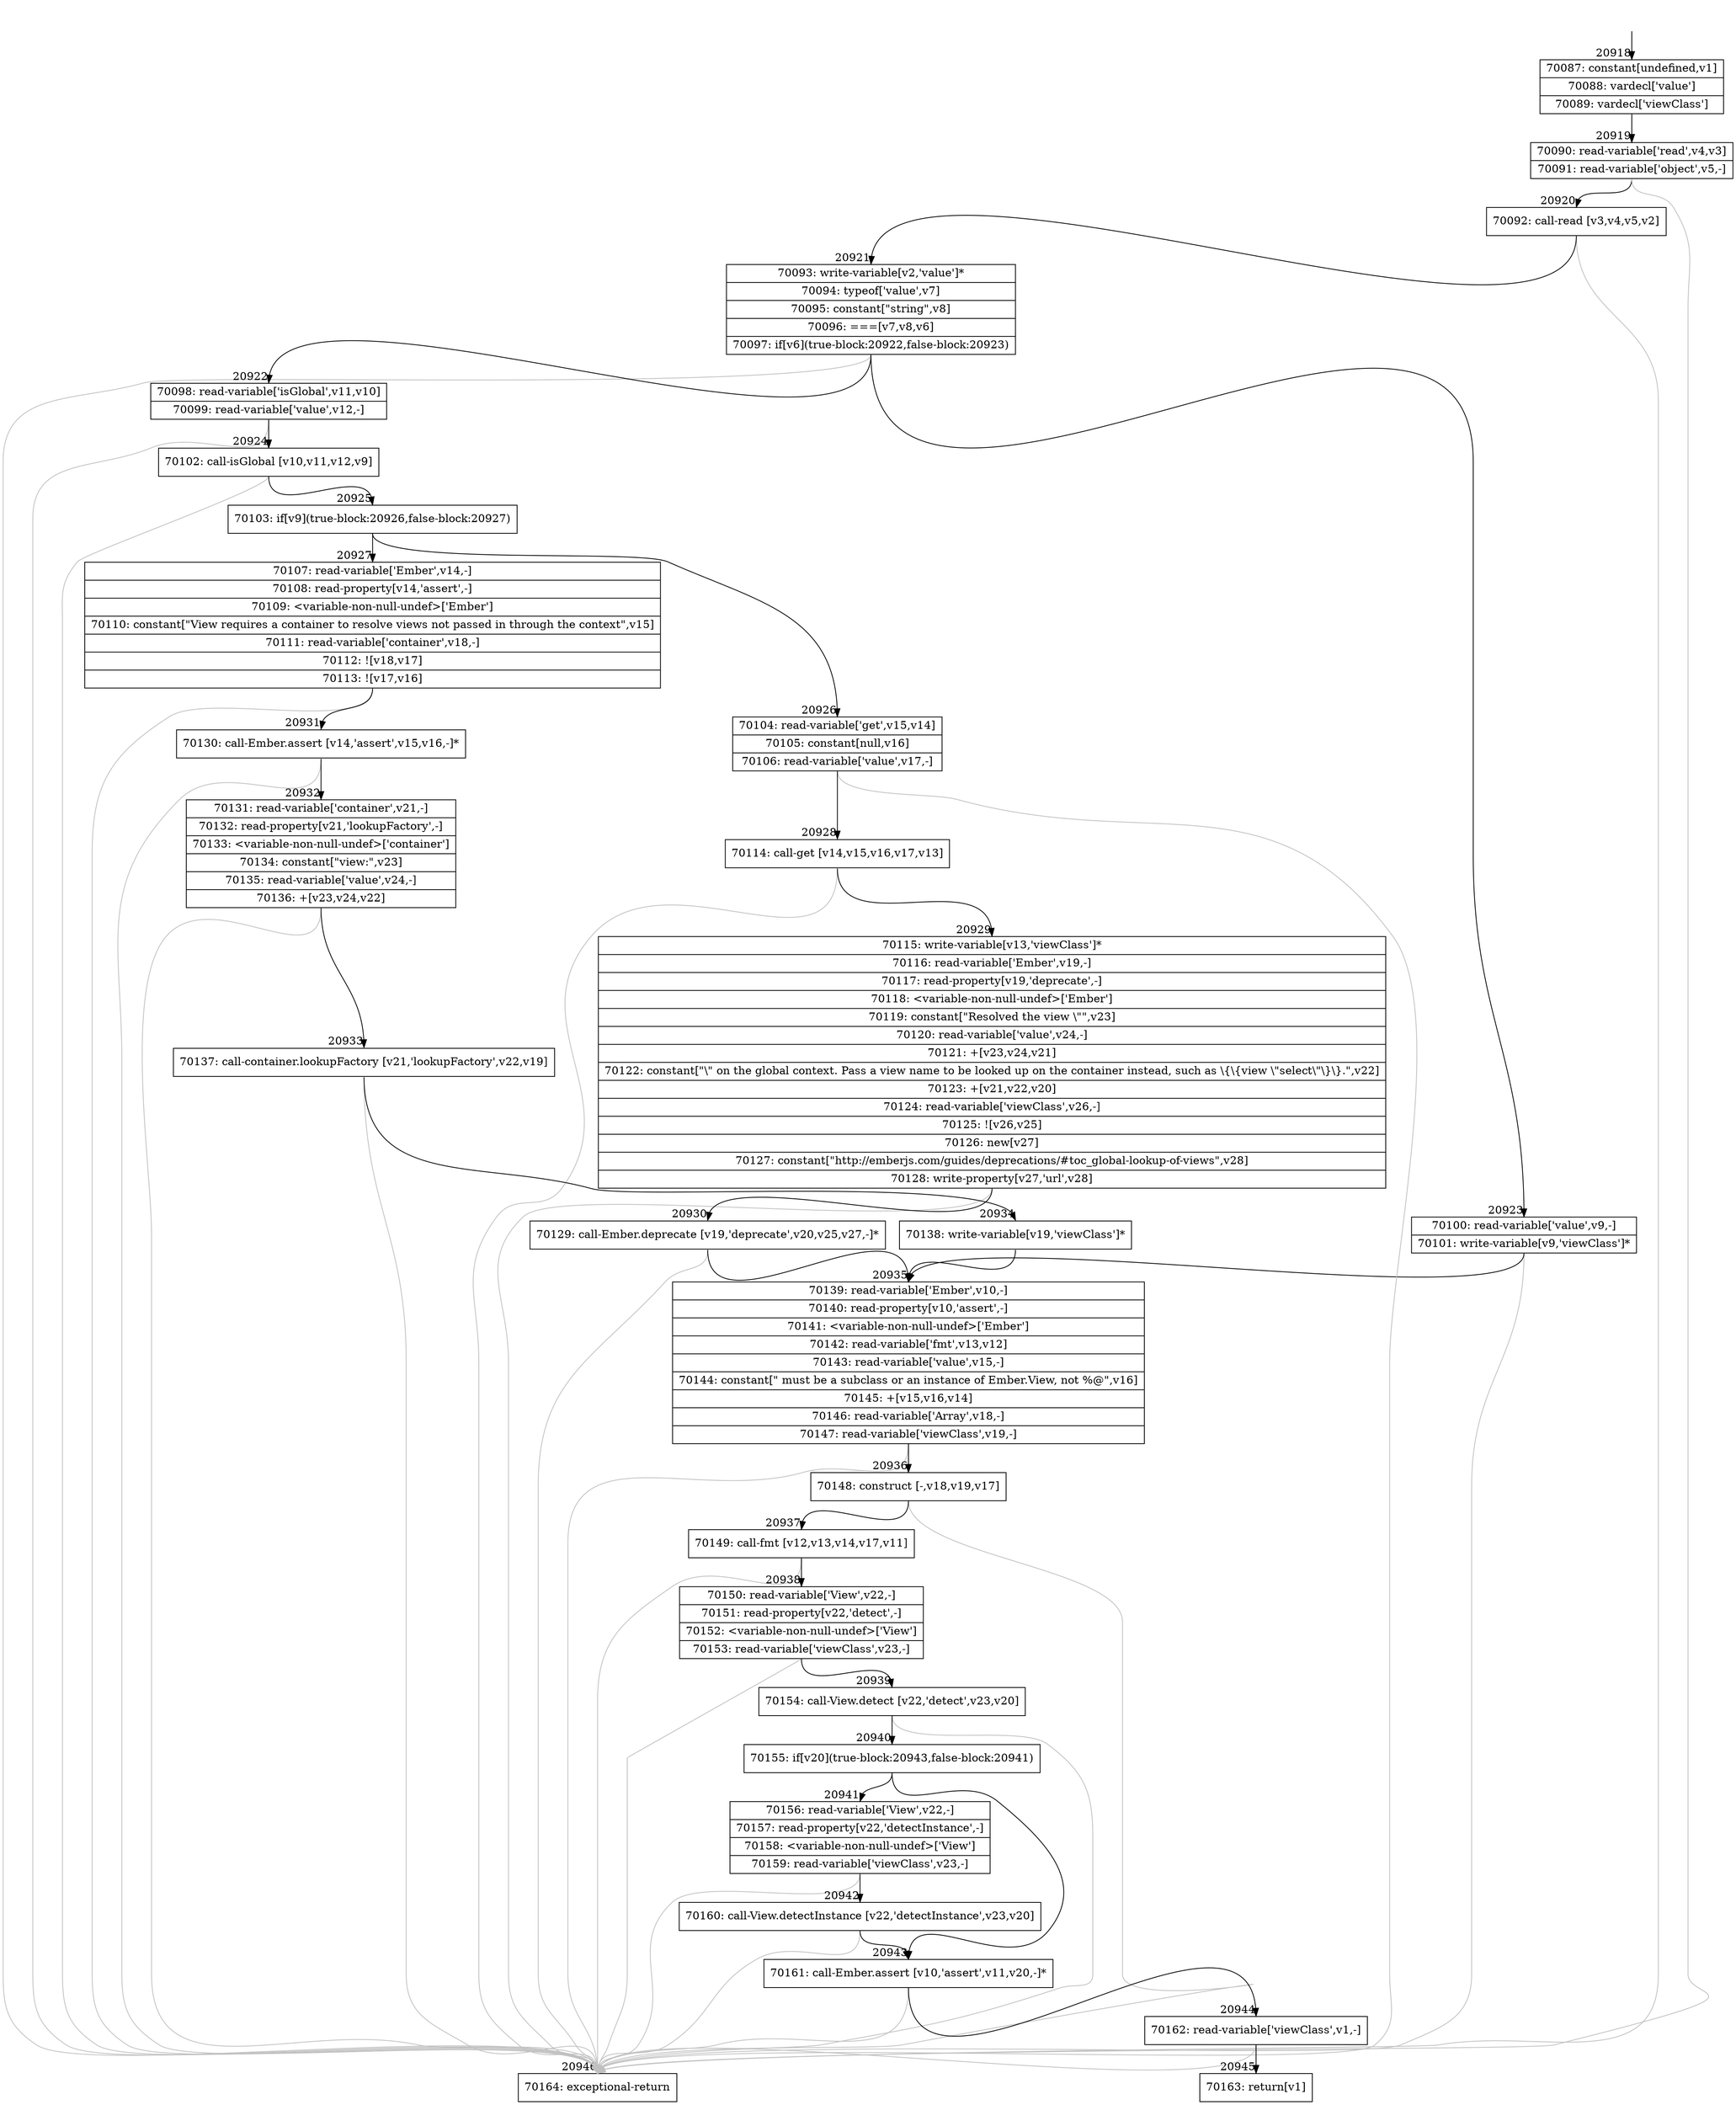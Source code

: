 digraph {
rankdir="TD"
BB_entry1830[shape=none,label=""];
BB_entry1830 -> BB20918 [tailport=s, headport=n, headlabel="    20918"]
BB20918 [shape=record label="{70087: constant[undefined,v1]|70088: vardecl['value']|70089: vardecl['viewClass']}" ] 
BB20918 -> BB20919 [tailport=s, headport=n, headlabel="      20919"]
BB20919 [shape=record label="{70090: read-variable['read',v4,v3]|70091: read-variable['object',v5,-]}" ] 
BB20919 -> BB20920 [tailport=s, headport=n, headlabel="      20920"]
BB20919 -> BB20946 [tailport=s, headport=n, color=gray, headlabel="      20946"]
BB20920 [shape=record label="{70092: call-read [v3,v4,v5,v2]}" ] 
BB20920 -> BB20921 [tailport=s, headport=n, headlabel="      20921"]
BB20920 -> BB20946 [tailport=s, headport=n, color=gray]
BB20921 [shape=record label="{70093: write-variable[v2,'value']*|70094: typeof['value',v7]|70095: constant[\"string\",v8]|70096: ===[v7,v8,v6]|70097: if[v6](true-block:20922,false-block:20923)}" ] 
BB20921 -> BB20922 [tailport=s, headport=n, headlabel="      20922"]
BB20921 -> BB20923 [tailport=s, headport=n, headlabel="      20923"]
BB20921 -> BB20946 [tailport=s, headport=n, color=gray]
BB20922 [shape=record label="{70098: read-variable['isGlobal',v11,v10]|70099: read-variable['value',v12,-]}" ] 
BB20922 -> BB20924 [tailport=s, headport=n, headlabel="      20924"]
BB20922 -> BB20946 [tailport=s, headport=n, color=gray]
BB20923 [shape=record label="{70100: read-variable['value',v9,-]|70101: write-variable[v9,'viewClass']*}" ] 
BB20923 -> BB20935 [tailport=s, headport=n, headlabel="      20935"]
BB20923 -> BB20946 [tailport=s, headport=n, color=gray]
BB20924 [shape=record label="{70102: call-isGlobal [v10,v11,v12,v9]}" ] 
BB20924 -> BB20925 [tailport=s, headport=n, headlabel="      20925"]
BB20924 -> BB20946 [tailport=s, headport=n, color=gray]
BB20925 [shape=record label="{70103: if[v9](true-block:20926,false-block:20927)}" ] 
BB20925 -> BB20926 [tailport=s, headport=n, headlabel="      20926"]
BB20925 -> BB20927 [tailport=s, headport=n, headlabel="      20927"]
BB20926 [shape=record label="{70104: read-variable['get',v15,v14]|70105: constant[null,v16]|70106: read-variable['value',v17,-]}" ] 
BB20926 -> BB20928 [tailport=s, headport=n, headlabel="      20928"]
BB20926 -> BB20946 [tailport=s, headport=n, color=gray]
BB20927 [shape=record label="{70107: read-variable['Ember',v14,-]|70108: read-property[v14,'assert',-]|70109: \<variable-non-null-undef\>['Ember']|70110: constant[\"View requires a container to resolve views not passed in through the context\",v15]|70111: read-variable['container',v18,-]|70112: ![v18,v17]|70113: ![v17,v16]}" ] 
BB20927 -> BB20931 [tailport=s, headport=n, headlabel="      20931"]
BB20927 -> BB20946 [tailport=s, headport=n, color=gray]
BB20928 [shape=record label="{70114: call-get [v14,v15,v16,v17,v13]}" ] 
BB20928 -> BB20929 [tailport=s, headport=n, headlabel="      20929"]
BB20928 -> BB20946 [tailport=s, headport=n, color=gray]
BB20929 [shape=record label="{70115: write-variable[v13,'viewClass']*|70116: read-variable['Ember',v19,-]|70117: read-property[v19,'deprecate',-]|70118: \<variable-non-null-undef\>['Ember']|70119: constant[\"Resolved the view \\\"\",v23]|70120: read-variable['value',v24,-]|70121: +[v23,v24,v21]|70122: constant[\"\\\" on the global context. Pass a view name to be looked up on the container instead, such as \\\{\\\{view \\\"select\\\"\\\}\\\}.\",v22]|70123: +[v21,v22,v20]|70124: read-variable['viewClass',v26,-]|70125: ![v26,v25]|70126: new[v27]|70127: constant[\"http://emberjs.com/guides/deprecations/#toc_global-lookup-of-views\",v28]|70128: write-property[v27,'url',v28]}" ] 
BB20929 -> BB20930 [tailport=s, headport=n, headlabel="      20930"]
BB20929 -> BB20946 [tailport=s, headport=n, color=gray]
BB20930 [shape=record label="{70129: call-Ember.deprecate [v19,'deprecate',v20,v25,v27,-]*}" ] 
BB20930 -> BB20935 [tailport=s, headport=n]
BB20930 -> BB20946 [tailport=s, headport=n, color=gray]
BB20931 [shape=record label="{70130: call-Ember.assert [v14,'assert',v15,v16,-]*}" ] 
BB20931 -> BB20932 [tailport=s, headport=n, headlabel="      20932"]
BB20931 -> BB20946 [tailport=s, headport=n, color=gray]
BB20932 [shape=record label="{70131: read-variable['container',v21,-]|70132: read-property[v21,'lookupFactory',-]|70133: \<variable-non-null-undef\>['container']|70134: constant[\"view:\",v23]|70135: read-variable['value',v24,-]|70136: +[v23,v24,v22]}" ] 
BB20932 -> BB20933 [tailport=s, headport=n, headlabel="      20933"]
BB20932 -> BB20946 [tailport=s, headport=n, color=gray]
BB20933 [shape=record label="{70137: call-container.lookupFactory [v21,'lookupFactory',v22,v19]}" ] 
BB20933 -> BB20934 [tailport=s, headport=n, headlabel="      20934"]
BB20933 -> BB20946 [tailport=s, headport=n, color=gray]
BB20934 [shape=record label="{70138: write-variable[v19,'viewClass']*}" ] 
BB20934 -> BB20935 [tailport=s, headport=n]
BB20935 [shape=record label="{70139: read-variable['Ember',v10,-]|70140: read-property[v10,'assert',-]|70141: \<variable-non-null-undef\>['Ember']|70142: read-variable['fmt',v13,v12]|70143: read-variable['value',v15,-]|70144: constant[\" must be a subclass or an instance of Ember.View, not %@\",v16]|70145: +[v15,v16,v14]|70146: read-variable['Array',v18,-]|70147: read-variable['viewClass',v19,-]}" ] 
BB20935 -> BB20936 [tailport=s, headport=n, headlabel="      20936"]
BB20935 -> BB20946 [tailport=s, headport=n, color=gray]
BB20936 [shape=record label="{70148: construct [-,v18,v19,v17]}" ] 
BB20936 -> BB20937 [tailport=s, headport=n, headlabel="      20937"]
BB20936 -> BB20946 [tailport=s, headport=n, color=gray]
BB20937 [shape=record label="{70149: call-fmt [v12,v13,v14,v17,v11]}" ] 
BB20937 -> BB20938 [tailport=s, headport=n, headlabel="      20938"]
BB20937 -> BB20946 [tailport=s, headport=n, color=gray]
BB20938 [shape=record label="{70150: read-variable['View',v22,-]|70151: read-property[v22,'detect',-]|70152: \<variable-non-null-undef\>['View']|70153: read-variable['viewClass',v23,-]}" ] 
BB20938 -> BB20939 [tailport=s, headport=n, headlabel="      20939"]
BB20938 -> BB20946 [tailport=s, headport=n, color=gray]
BB20939 [shape=record label="{70154: call-View.detect [v22,'detect',v23,v20]}" ] 
BB20939 -> BB20940 [tailport=s, headport=n, headlabel="      20940"]
BB20939 -> BB20946 [tailport=s, headport=n, color=gray]
BB20940 [shape=record label="{70155: if[v20](true-block:20943,false-block:20941)}" ] 
BB20940 -> BB20943 [tailport=s, headport=n, headlabel="      20943"]
BB20940 -> BB20941 [tailport=s, headport=n, headlabel="      20941"]
BB20941 [shape=record label="{70156: read-variable['View',v22,-]|70157: read-property[v22,'detectInstance',-]|70158: \<variable-non-null-undef\>['View']|70159: read-variable['viewClass',v23,-]}" ] 
BB20941 -> BB20942 [tailport=s, headport=n, headlabel="      20942"]
BB20941 -> BB20946 [tailport=s, headport=n, color=gray]
BB20942 [shape=record label="{70160: call-View.detectInstance [v22,'detectInstance',v23,v20]}" ] 
BB20942 -> BB20943 [tailport=s, headport=n]
BB20942 -> BB20946 [tailport=s, headport=n, color=gray]
BB20943 [shape=record label="{70161: call-Ember.assert [v10,'assert',v11,v20,-]*}" ] 
BB20943 -> BB20944 [tailport=s, headport=n, headlabel="      20944"]
BB20943 -> BB20946 [tailport=s, headport=n, color=gray]
BB20944 [shape=record label="{70162: read-variable['viewClass',v1,-]}" ] 
BB20944 -> BB20945 [tailport=s, headport=n, headlabel="      20945"]
BB20944 -> BB20946 [tailport=s, headport=n, color=gray]
BB20945 [shape=record label="{70163: return[v1]}" ] 
BB20946 [shape=record label="{70164: exceptional-return}" ] 
//#$~ 39333
}
